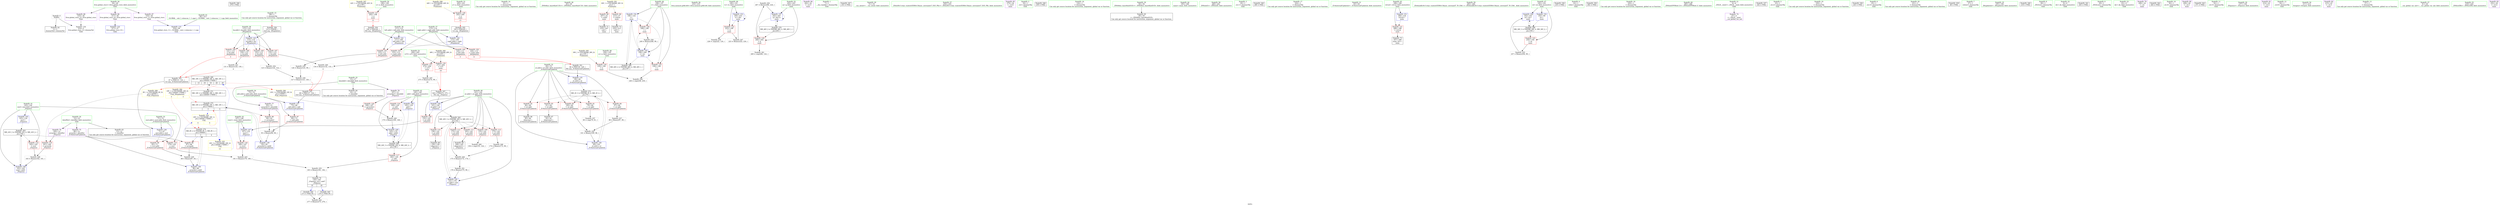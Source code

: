 digraph "SVFG" {
	label="SVFG";

	Node0x5588eebf5030 [shape=record,color=grey,label="{NodeID: 0\nNullPtr}"];
	Node0x5588eebf5030 -> Node0x5588eec10e60[style=solid];
	Node0x5588eebf5030 -> Node0x5588eec15ab0[style=solid];
	Node0x5588eec3cab0 [shape=record,color=black,label="{NodeID: 346\n278 = PHI()\n}"];
	Node0x5588eec262b0 [shape=record,color=black,label="{NodeID: 263\nMR_22V_3 = PHI(MR_22V_4, MR_22V_2, )\npts\{144 \}\n}"];
	Node0x5588eec262b0 -> Node0x5588eec10000[style=dashed];
	Node0x5588eec262b0 -> Node0x5588eec100d0[style=dashed];
	Node0x5588eec262b0 -> Node0x5588eec16640[style=dashed];
	Node0x5588eec0f230 [shape=record,color=red,label="{NodeID: 97\n90\<--73\n\<--add.addr\n_Z14internalUpdateiii\n}"];
	Node0x5588eec0f230 -> Node0x5588eec1c400[style=solid];
	Node0x5588eec0d470 [shape=record,color=green,label="{NodeID: 14\n81\<--1\n\<--dummyObj\nCan only get source location for instruction, argument, global var or function.}"];
	Node0x5588eec0fd90 [shape=record,color=red,label="{NodeID: 111\n165\<--141\n\<--at.addr\n_Z5queryi\n}"];
	Node0x5588eec0fd90 -> Node0x5588eec114d0[style=solid];
	Node0x5588eec0dfd0 [shape=record,color=green,label="{NodeID: 28\n45\<--46\n_ZNSt8ios_base4InitC1Ev\<--_ZNSt8ios_base4InitC1Ev_field_insensitive\n}"];
	Node0x5588eec2c410 [shape=record,color=yellow,style=double,label="{NodeID: 291\n30V_1 = ENCHI(MR_30V_0)\npts\{1 \}\nFun[main]}"];
	Node0x5588eec2c410 -> Node0x5588eec125a0[style=dashed];
	Node0x5588eec2c410 -> Node0x5588eec12670[style=dashed];
	Node0x5588eec15300 [shape=record,color=red,label="{NodeID: 125\n238\<--196\n\<--i\nmain\n}"];
	Node0x5588eec15300 -> Node0x5588eec1e200[style=solid];
	Node0x5588eec0ec50 [shape=record,color=green,label="{NodeID: 42\n145\<--146\nadd\<--add_field_insensitive\n_Z5queryi\n}"];
	Node0x5588eec0ec50 -> Node0x5588eec14bb0[style=solid];
	Node0x5588eec0ec50 -> Node0x5588eec14c80[style=solid];
	Node0x5588eec0ec50 -> Node0x5588eec164a0[style=solid];
	Node0x5588eec0ec50 -> Node0x5588eec16710[style=solid];
	Node0x5588eec15ef0 [shape=record,color=blue,label="{NodeID: 139\n93\<--95\narrayidx3\<--add4\n_Z14internalUpdateiii\n}"];
	Node0x5588eec15ef0 -> Node0x5588eec29f10[style=dashed];
	Node0x5588eec10860 [shape=record,color=green,label="{NodeID: 56\n232\<--233\nllvm.memset.p0i8.i64\<--llvm.memset.p0i8.i64_field_insensitive\n}"];
	Node0x5588eec1c100 [shape=record,color=grey,label="{NodeID: 236\n127 = Binary(123, 126, )\n|{<s0>3}}"];
	Node0x5588eec1c100:s0 -> Node0x5588eec3d340[style=solid,color=red];
	Node0x5588eec16a50 [shape=record,color=blue,label="{NodeID: 153\n190\<--223\ntc\<--dec\nmain\n}"];
	Node0x5588eec16a50 -> Node0x5588eec15090[style=dashed];
	Node0x5588eec16a50 -> Node0x5588eec16a50[style=dashed];
	Node0x5588eec115a0 [shape=record,color=black,label="{NodeID: 70\n139\<--183\n_Z5queryi_ret\<--add7\n_Z5queryi\n|{<s0>19|<s1>20}}"];
	Node0x5588eec115a0:s0 -> Node0x5588eec3c7c0[style=solid,color=blue];
	Node0x5588eec115a0:s1 -> Node0x5588eec3c9b0[style=solid,color=blue];
	Node0x5588eec1d600 [shape=record,color=grey,label="{NodeID: 250\n267 = Binary(266, 224, )\n}"];
	Node0x5588eec1d600 -> Node0x5588eec16d90[style=solid];
	Node0x5588eec12100 [shape=record,color=purple,label="{NodeID: 84\n262\<--32\n\<--.str.5\nmain\n}"];
	Node0x5588eec07fb0 [shape=record,color=green,label="{NodeID: 1\n7\<--1\n__dso_handle\<--dummyObj\nGlob }"];
	Node0x5588eec3cb80 [shape=record,color=black,label="{NodeID: 347\n253 = PHI()\n}"];
	Node0x5588eec267b0 [shape=record,color=black,label="{NodeID: 264\nMR_24V_3 = PHI(MR_24V_4, MR_24V_2, )\npts\{146 \}\n}"];
	Node0x5588eec267b0 -> Node0x5588eec14bb0[style=dashed];
	Node0x5588eec267b0 -> Node0x5588eec14c80[style=dashed];
	Node0x5588eec267b0 -> Node0x5588eec16710[style=dashed];
	Node0x5588eec0f300 [shape=record,color=red,label="{NodeID: 98\n87\<--86\n\<--arrayidx\n_Z14internalUpdateiii\n}"];
	Node0x5588eec0f300 -> Node0x5588eec1c580[style=solid];
	Node0x5588eec0d540 [shape=record,color=green,label="{NodeID: 15\n99\<--1\n\<--dummyObj\nCan only get source location for instruction, argument, global var or function.|{<s0>13}}"];
	Node0x5588eec0d540:s0 -> Node0x5588eec3d6e0[style=solid,color=red];
	Node0x5588eec0fe60 [shape=record,color=red,label="{NodeID: 112\n172\<--141\n\<--at.addr\n_Z5queryi\n}"];
	Node0x5588eec0fe60 -> Node0x5588eec1cd00[style=solid];
	Node0x5588eec0e0d0 [shape=record,color=green,label="{NodeID: 29\n51\<--52\n__cxa_atexit\<--__cxa_atexit_field_insensitive\n}"];
	Node0x5588eec153d0 [shape=record,color=red,label="{NodeID: 126\n248\<--196\n\<--i\nmain\n}"];
	Node0x5588eec153d0 -> Node0x5588eec1df00[style=solid];
	Node0x5588eec0ed20 [shape=record,color=green,label="{NodeID: 43\n147\<--148\nstart\<--start_field_insensitive\n_Z5queryi\n}"];
	Node0x5588eec0ed20 -> Node0x5588eec14d50[style=solid];
	Node0x5588eec0ed20 -> Node0x5588eec16570[style=solid];
	Node0x5588eec15fc0 [shape=record,color=blue,label="{NodeID: 140\n69\<--101\nat.addr\<--or\n_Z14internalUpdateiii\n}"];
	Node0x5588eec15fc0 -> Node0x5588eec29510[style=dashed];
	Node0x5588eec10960 [shape=record,color=green,label="{NodeID: 57\n254\<--255\n_ZStlsISt11char_traitsIcEERSt13basic_ostreamIcT_ES5_PKc\<--_ZStlsISt11char_traitsIcEERSt13basic_ostreamIcT_ES5_PKc_field_insensitive\n}"];
	Node0x5588eec1c280 [shape=record,color=grey,label="{NodeID: 237\n98 = Binary(97, 99, )\n}"];
	Node0x5588eec1c280 -> Node0x5588eec1d900[style=solid];
	Node0x5588eec16b20 [shape=record,color=blue,label="{NodeID: 154\n196\<--124\ni\<--\nmain\n}"];
	Node0x5588eec16b20 -> Node0x5588eec15300[style=dashed];
	Node0x5588eec16b20 -> Node0x5588eec153d0[style=dashed];
	Node0x5588eec16b20 -> Node0x5588eec16bf0[style=dashed];
	Node0x5588eec16b20 -> Node0x5588eec280e0[style=dashed];
	Node0x5588eec11670 [shape=record,color=black,label="{NodeID: 71\n210\<--207\ncall\<--\nmain\n}"];
	Node0x5588eec2f960 [shape=record,color=yellow,style=double,label="{NodeID: 334\n18V_2 = CSCHI(MR_18V_1)\npts\{140000 170000 \}\nCS[]|{<s0>4|<s1>4}}"];
	Node0x5588eec2f960:s0 -> Node0x5588eec29a10[style=dashed,color=red];
	Node0x5588eec2f960:s1 -> Node0x5588eec29f10[style=dashed,color=red];
	Node0x5588eec1d780 [shape=record,color=grey,label="{NodeID: 251\n176 = Binary(175, 99, )\n}"];
	Node0x5588eec1d780 -> Node0x5588eec167e0[style=solid];
	Node0x5588eec121d0 [shape=record,color=purple,label="{NodeID: 85\n279\<--34\n\<--.str.6\nmain\n}"];
	Node0x5588eec08e80 [shape=record,color=green,label="{NodeID: 2\n18\<--1\n.str\<--dummyObj\nGlob }"];
	Node0x5588eec3cc50 [shape=record,color=black,label="{NodeID: 348\n259 = PHI()\n}"];
	Node0x5588eec0f3d0 [shape=record,color=red,label="{NodeID: 99\n94\<--93\n\<--arrayidx3\n_Z14internalUpdateiii\n}"];
	Node0x5588eec0f3d0 -> Node0x5588eec1c400[style=solid];
	Node0x5588eec0d610 [shape=record,color=green,label="{NodeID: 16\n124\<--1\n\<--dummyObj\nCan only get source location for instruction, argument, global var or function.}"];
	Node0x5588eec0ff30 [shape=record,color=red,label="{NodeID: 113\n173\<--141\n\<--at.addr\n_Z5queryi\n}"];
	Node0x5588eec0ff30 -> Node0x5588eec1d000[style=solid];
	Node0x5588eec0e1d0 [shape=record,color=green,label="{NodeID: 30\n50\<--56\n_ZNSt8ios_base4InitD1Ev\<--_ZNSt8ios_base4InitD1Ev_field_insensitive\n}"];
	Node0x5588eec0e1d0 -> Node0x5588eec11160[style=solid];
	Node0x5588eec154a0 [shape=record,color=red,label="{NodeID: 127\n244\<--198\n\<--x\nmain\n|{<s0>13}}"];
	Node0x5588eec154a0:s0 -> Node0x5588eec3d4c0[style=solid,color=red];
	Node0x5588eec0edf0 [shape=record,color=green,label="{NodeID: 44\n185\<--186\nmain\<--main_field_insensitive\n}"];
	Node0x5588eec16090 [shape=record,color=blue,label="{NodeID: 141\n111\<--108\nleft.addr\<--left\n_Z6updateiii\n}"];
	Node0x5588eec16090 -> Node0x5588eec0f4a0[style=dashed];
	Node0x5588eec16090 -> Node0x5588eec0f570[style=dashed];
	Node0x5588eec10a60 [shape=record,color=green,label="{NodeID: 58\n260\<--261\n_ZNSolsEi\<--_ZNSolsEi_field_insensitive\n}"];
	Node0x5588eec1c400 [shape=record,color=grey,label="{NodeID: 238\n95 = Binary(94, 90, )\n}"];
	Node0x5588eec1c400 -> Node0x5588eec15ef0[style=solid];
	Node0x5588eec16bf0 [shape=record,color=blue,label="{NodeID: 155\n196\<--249\ni\<--inc\nmain\n}"];
	Node0x5588eec16bf0 -> Node0x5588eec15300[style=dashed];
	Node0x5588eec16bf0 -> Node0x5588eec153d0[style=dashed];
	Node0x5588eec16bf0 -> Node0x5588eec16bf0[style=dashed];
	Node0x5588eec16bf0 -> Node0x5588eec280e0[style=dashed];
	Node0x5588eec11740 [shape=record,color=black,label="{NodeID: 72\n216\<--213\ncall1\<--\nmain\n}"];
	Node0x5588eec2faf0 [shape=record,color=yellow,style=double,label="{NodeID: 335\n18V_3 = CSCHI(MR_18V_2)\npts\{140000 170000 \}\nCS[]|{<s0>13}}"];
	Node0x5588eec2faf0:s0 -> Node0x5588eec271b0[style=dashed,color=blue];
	Node0x5588eec1d900 [shape=record,color=grey,label="{NodeID: 252\n101 = Binary(100, 98, )\n}"];
	Node0x5588eec1d900 -> Node0x5588eec15fc0[style=solid];
	Node0x5588eec122a0 [shape=record,color=purple,label="{NodeID: 86\n317\<--36\nllvm.global_ctors_0\<--llvm.global_ctors\nGlob }"];
	Node0x5588eec122a0 -> Node0x5588eec158b0[style=solid];
	Node0x5588eec09020 [shape=record,color=green,label="{NodeID: 3\n20\<--1\n.str.1\<--dummyObj\nGlob }"];
	Node0x5588eec3cd20 [shape=record,color=black,label="{NodeID: 349\n280 = PHI()\n}"];
	Node0x5588eec271b0 [shape=record,color=black,label="{NodeID: 266\nMR_18V_3 = PHI(MR_18V_4, MR_18V_2, )\npts\{140000 170000 \}\n|{|<s1>13|<s2>19|<s3>19|<s4>20|<s5>20}}"];
	Node0x5588eec271b0 -> Node0x5588eec28ae0[style=dashed];
	Node0x5588eec271b0:s1 -> Node0x5588eec2b580[style=dashed,color=red];
	Node0x5588eec271b0:s2 -> Node0x5588eec2c250[style=dashed,color=red];
	Node0x5588eec271b0:s3 -> Node0x5588eec2c330[style=dashed,color=red];
	Node0x5588eec271b0:s4 -> Node0x5588eec2c250[style=dashed,color=red];
	Node0x5588eec271b0:s5 -> Node0x5588eec2c330[style=dashed,color=red];
	Node0x5588eec0f4a0 [shape=record,color=red,label="{NodeID: 100\n120\<--111\n\<--left.addr\n_Z6updateiii\n|{<s0>3}}"];
	Node0x5588eec0f4a0:s0 -> Node0x5588eec3cec0[style=solid,color=red];
	Node0x5588eec0d6e0 [shape=record,color=green,label="{NodeID: 17\n224\<--1\n\<--dummyObj\nCan only get source location for instruction, argument, global var or function.}"];
	Node0x5588eec10000 [shape=record,color=red,label="{NodeID: 114\n162\<--143\n\<--mul\n_Z5queryi\n}"];
	Node0x5588eec10000 -> Node0x5588eec1d300[style=solid];
	Node0x5588eec0e2d0 [shape=record,color=green,label="{NodeID: 31\n63\<--64\n_Z14internalUpdateiii\<--_Z14internalUpdateiii_field_insensitive\n}"];
	Node0x5588eec15570 [shape=record,color=red,label="{NodeID: 128\n245\<--200\n\<--y\nmain\n|{<s0>13}}"];
	Node0x5588eec15570:s0 -> Node0x5588eec3d5d0[style=solid,color=red];
	Node0x5588eec0eef0 [shape=record,color=green,label="{NodeID: 45\n188\<--189\nretval\<--retval_field_insensitive\nmain\n}"];
	Node0x5588eec0eef0 -> Node0x5588eec14fc0[style=solid];
	Node0x5588eec0eef0 -> Node0x5588eec168b0[style=solid];
	Node0x5588eec16160 [shape=record,color=blue,label="{NodeID: 142\n113\<--109\nright.addr\<--right\n_Z6updateiii\n}"];
	Node0x5588eec16160 -> Node0x5588eec0f640[style=dashed];
	Node0x5588eec16160 -> Node0x5588eec0f710[style=dashed];
	Node0x5588eec10b60 [shape=record,color=green,label="{NodeID: 59\n283\<--284\n_ZSt4endlIcSt11char_traitsIcEERSt13basic_ostreamIT_T0_ES6_\<--_ZSt4endlIcSt11char_traitsIcEERSt13basic_ostreamIT_T0_ES6__field_insensitive\n}"];
	Node0x5588eec1c580 [shape=record,color=grey,label="{NodeID: 239\n88 = Binary(87, 83, )\n}"];
	Node0x5588eec1c580 -> Node0x5588eec15e20[style=solid];
	Node0x5588eec16cc0 [shape=record,color=blue,label="{NodeID: 156\n192\<--257\nnt\<--inc7\nmain\n}"];
	Node0x5588eec16cc0 -> Node0x5588eec27be0[style=dashed];
	Node0x5588eec11810 [shape=record,color=black,label="{NodeID: 73\n187\<--288\nmain_ret\<--\nmain\n}"];
	Node0x5588eec3bf10 [shape=record,color=black,label="{NodeID: 336\n235 = PHI()\n}"];
	Node0x5588eec1da80 [shape=record,color=grey,label="{NodeID: 253\n257 = Binary(256, 99, )\n}"];
	Node0x5588eec1da80 -> Node0x5588eec16cc0[style=solid];
	Node0x5588eec123a0 [shape=record,color=purple,label="{NodeID: 87\n318\<--36\nllvm.global_ctors_1\<--llvm.global_ctors\nGlob }"];
	Node0x5588eec123a0 -> Node0x5588eec159b0[style=solid];
	Node0x5588eec058d0 [shape=record,color=green,label="{NodeID: 4\n22\<--1\nstdin\<--dummyObj\nGlob }"];
	Node0x5588eec3cdf0 [shape=record,color=black,label="{NodeID: 350\n282 = PHI()\n}"];
	Node0x5588eec0f570 [shape=record,color=red,label="{NodeID: 101\n125\<--111\n\<--left.addr\n_Z6updateiii\n}"];
	Node0x5588eec0f570 -> Node0x5588eec1bf80[style=solid];
	Node0x5588eec0d7b0 [shape=record,color=green,label="{NodeID: 18\n229\<--1\n\<--dummyObj\nCan only get source location for instruction, argument, global var or function.}"];
	Node0x5588eec100d0 [shape=record,color=red,label="{NodeID: 115\n179\<--143\n\<--mul\n_Z5queryi\n}"];
	Node0x5588eec100d0 -> Node0x5588eec1cb80[style=solid];
	Node0x5588eec0e3d0 [shape=record,color=green,label="{NodeID: 32\n69\<--70\nat.addr\<--at.addr_field_insensitive\n_Z14internalUpdateiii\n}"];
	Node0x5588eec0e3d0 -> Node0x5588eec12740[style=solid];
	Node0x5588eec0e3d0 -> Node0x5588eec12810[style=solid];
	Node0x5588eec0e3d0 -> Node0x5588eec128e0[style=solid];
	Node0x5588eec0e3d0 -> Node0x5588eec129b0[style=solid];
	Node0x5588eec0e3d0 -> Node0x5588eec12a80[style=solid];
	Node0x5588eec0e3d0 -> Node0x5588eec15bb0[style=solid];
	Node0x5588eec0e3d0 -> Node0x5588eec15fc0[style=solid];
	Node0x5588eec2c7c0 [shape=record,color=yellow,style=double,label="{NodeID: 295\n38V_1 = ENCHI(MR_38V_0)\npts\{195 \}\nFun[main]}"];
	Node0x5588eec2c7c0 -> Node0x5588eec15230[style=dashed];
	Node0x5588eec15640 [shape=record,color=red,label="{NodeID: 129\n266\<--202\n\<--q\nmain\n}"];
	Node0x5588eec15640 -> Node0x5588eec1d600[style=solid];
	Node0x5588eec15640 -> Node0x5588eec1e680[style=solid];
	Node0x5588eec0efc0 [shape=record,color=green,label="{NodeID: 46\n190\<--191\ntc\<--tc_field_insensitive\nmain\n}"];
	Node0x5588eec0efc0 -> Node0x5588eec15090[style=solid];
	Node0x5588eec0efc0 -> Node0x5588eec16a50[style=solid];
	Node0x5588eec16230 [shape=record,color=blue,label="{NodeID: 143\n115\<--110\nby.addr\<--by\n_Z6updateiii\n}"];
	Node0x5588eec16230 -> Node0x5588eec0f7e0[style=dashed];
	Node0x5588eec16230 -> Node0x5588eec0f8b0[style=dashed];
	Node0x5588eec16230 -> Node0x5588eec0f980[style=dashed];
	Node0x5588eec16230 -> Node0x5588eec0fa50[style=dashed];
	Node0x5588eec10c60 [shape=record,color=green,label="{NodeID: 60\n285\<--286\n_ZNSolsEPFRSoS_E\<--_ZNSolsEPFRSoS_E_field_insensitive\n}"];
	Node0x5588eec1c700 [shape=record,color=grey,label="{NodeID: 240\n134 = Binary(132, 133, )\n|{<s0>4}}"];
	Node0x5588eec1c700:s0 -> Node0x5588eec3d340[style=solid,color=red];
	Node0x5588eec16d90 [shape=record,color=blue,label="{NodeID: 157\n202\<--267\nq\<--dec12\nmain\n}"];
	Node0x5588eec16d90 -> Node0x5588eec15640[style=dashed];
	Node0x5588eec16d90 -> Node0x5588eec16d90[style=dashed];
	Node0x5588eec16d90 -> Node0x5588eec285e0[style=dashed];
	Node0x5588eec118e0 [shape=record,color=purple,label="{NodeID: 74\n47\<--4\n\<--_ZStL8__ioinit\n__cxx_global_var_init\n}"];
	Node0x5588eec3c010 [shape=record,color=black,label="{NodeID: 337\n242 = PHI()\n}"];
	Node0x5588eec1dc00 [shape=record,color=grey,label="{NodeID: 254\n123 = Binary(124, 122, )\n}"];
	Node0x5588eec1dc00 -> Node0x5588eec1c100[style=solid];
	Node0x5588eec124a0 [shape=record,color=purple,label="{NodeID: 88\n319\<--36\nllvm.global_ctors_2\<--llvm.global_ctors\nGlob }"];
	Node0x5588eec124a0 -> Node0x5588eec15ab0[style=solid];
	Node0x5588eec0c7b0 [shape=record,color=green,label="{NodeID: 5\n23\<--1\n.str.2\<--dummyObj\nGlob }"];
	Node0x5588eec3cec0 [shape=record,color=black,label="{NodeID: 351\n66 = PHI(120, 129, )\n0th arg _Z14internalUpdateiii }"];
	Node0x5588eec3cec0 -> Node0x5588eec15bb0[style=solid];
	Node0x5588eec27be0 [shape=record,color=black,label="{NodeID: 268\nMR_36V_3 = PHI(MR_36V_4, MR_36V_2, )\npts\{193 \}\n}"];
	Node0x5588eec27be0 -> Node0x5588eec15160[style=dashed];
	Node0x5588eec27be0 -> Node0x5588eec16cc0[style=dashed];
	Node0x5588eec0f640 [shape=record,color=red,label="{NodeID: 102\n129\<--113\n\<--right.addr\n_Z6updateiii\n|{<s0>4}}"];
	Node0x5588eec0f640:s0 -> Node0x5588eec3cec0[style=solid,color=red];
	Node0x5588eec0d880 [shape=record,color=green,label="{NodeID: 19\n230\<--1\n\<--dummyObj\nCan only get source location for instruction, argument, global var or function.}"];
	Node0x5588eec14bb0 [shape=record,color=red,label="{NodeID: 116\n169\<--145\n\<--add\n_Z5queryi\n}"];
	Node0x5588eec14bb0 -> Node0x5588eec1d480[style=solid];
	Node0x5588eec0e4a0 [shape=record,color=green,label="{NodeID: 33\n71\<--72\nmul.addr\<--mul.addr_field_insensitive\n_Z14internalUpdateiii\n}"];
	Node0x5588eec0e4a0 -> Node0x5588eec0f160[style=solid];
	Node0x5588eec0e4a0 -> Node0x5588eec15c80[style=solid];
	Node0x5588eec15710 [shape=record,color=red,label="{NodeID: 130\n272\<--204\n\<--x15\nmain\n|{<s0>19}}"];
	Node0x5588eec15710:s0 -> Node0x5588eec3d7f0[style=solid,color=red];
	Node0x5588eec0f090 [shape=record,color=green,label="{NodeID: 47\n192\<--193\nnt\<--nt_field_insensitive\nmain\n}"];
	Node0x5588eec0f090 -> Node0x5588eec15160[style=solid];
	Node0x5588eec0f090 -> Node0x5588eec16980[style=solid];
	Node0x5588eec0f090 -> Node0x5588eec16cc0[style=solid];
	Node0x5588eec16300 [shape=record,color=blue,label="{NodeID: 144\n141\<--140\nat.addr\<--at\n_Z5queryi\n}"];
	Node0x5588eec16300 -> Node0x5588eec0fb20[style=dashed];
	Node0x5588eec16300 -> Node0x5588eec25db0[style=dashed];
	Node0x5588eec10d60 [shape=record,color=green,label="{NodeID: 61\n38\<--313\n_GLOBAL__sub_I_culaucon_1_1.cpp\<--_GLOBAL__sub_I_culaucon_1_1.cpp_field_insensitive\n}"];
	Node0x5588eec10d60 -> Node0x5588eec159b0[style=solid];
	Node0x5588eec1c880 [shape=record,color=grey,label="{NodeID: 241\n131 = Binary(124, 130, )\n|{<s0>4}}"];
	Node0x5588eec1c880:s0 -> Node0x5588eec3d1c0[style=solid,color=red];
	Node0x5588eec119b0 [shape=record,color=purple,label="{NodeID: 75\n86\<--12\narrayidx\<--dataMul\n_Z14internalUpdateiii\n}"];
	Node0x5588eec119b0 -> Node0x5588eec0f300[style=solid];
	Node0x5588eec119b0 -> Node0x5588eec15e20[style=solid];
	Node0x5588eec3c170 [shape=record,color=black,label="{NodeID: 338\n243 = PHI()\n}"];
	Node0x5588eec1dd80 [shape=record,color=grey,label="{NodeID: 255\n183 = Binary(181, 182, )\n}"];
	Node0x5588eec1dd80 -> Node0x5588eec115a0[style=solid];
	Node0x5588eec125a0 [shape=record,color=red,label="{NodeID: 89\n207\<--22\n\<--stdin\nmain\n}"];
	Node0x5588eec125a0 -> Node0x5588eec11670[style=solid];
	Node0x5588eec0c840 [shape=record,color=green,label="{NodeID: 6\n25\<--1\n.str.3\<--dummyObj\nGlob }"];
	Node0x5588eec3d1c0 [shape=record,color=black,label="{NodeID: 352\n67 = PHI(121, 131, )\n1st arg _Z14internalUpdateiii }"];
	Node0x5588eec3d1c0 -> Node0x5588eec15c80[style=solid];
	Node0x5588eec280e0 [shape=record,color=black,label="{NodeID: 269\nMR_40V_2 = PHI(MR_40V_4, MR_40V_1, )\npts\{197 \}\n}"];
	Node0x5588eec280e0 -> Node0x5588eec16b20[style=dashed];
	Node0x5588eec0f710 [shape=record,color=red,label="{NodeID: 103\n133\<--113\n\<--right.addr\n_Z6updateiii\n}"];
	Node0x5588eec0f710 -> Node0x5588eec1c700[style=solid];
	Node0x5588eec0d950 [shape=record,color=green,label="{NodeID: 20\n231\<--1\n\<--dummyObj\nCan only get source location for instruction, argument, global var or function.}"];
	Node0x5588eec14c80 [shape=record,color=red,label="{NodeID: 117\n182\<--145\n\<--add\n_Z5queryi\n}"];
	Node0x5588eec14c80 -> Node0x5588eec1dd80[style=solid];
	Node0x5588eec0e570 [shape=record,color=green,label="{NodeID: 34\n73\<--74\nadd.addr\<--add.addr_field_insensitive\n_Z14internalUpdateiii\n}"];
	Node0x5588eec0e570 -> Node0x5588eec0f230[style=solid];
	Node0x5588eec0e570 -> Node0x5588eec15d50[style=solid];
	Node0x5588eec2c980 [shape=record,color=yellow,style=double,label="{NodeID: 297\n42V_1 = ENCHI(MR_42V_0)\npts\{199 \}\nFun[main]}"];
	Node0x5588eec2c980 -> Node0x5588eec154a0[style=dashed];
	Node0x5588eec157e0 [shape=record,color=red,label="{NodeID: 131\n274\<--204\n\<--x15\nmain\n}"];
	Node0x5588eec157e0 -> Node0x5588eec1ce80[style=solid];
	Node0x5588eec10180 [shape=record,color=green,label="{NodeID: 48\n194\<--195\nn\<--n_field_insensitive\nmain\n}"];
	Node0x5588eec10180 -> Node0x5588eec15230[style=solid];
	Node0x5588eec163d0 [shape=record,color=blue,label="{NodeID: 145\n143\<--124\nmul\<--\n_Z5queryi\n}"];
	Node0x5588eec163d0 -> Node0x5588eec262b0[style=dashed];
	Node0x5588eec10e60 [shape=record,color=black,label="{NodeID: 62\n2\<--3\ndummyVal\<--dummyVal\n}"];
	Node0x5588eec1ca00 [shape=record,color=grey,label="{NodeID: 242\n277 = Binary(273, 276, )\n}"];
	Node0x5588eec11a80 [shape=record,color=purple,label="{NodeID: 76\n160\<--12\narrayidx\<--dataMul\n_Z5queryi\n}"];
	Node0x5588eec11a80 -> Node0x5588eec14e20[style=solid];
	Node0x5588eec3c240 [shape=record,color=black,label="{NodeID: 339\n48 = PHI()\n}"];
	Node0x5588eec1df00 [shape=record,color=grey,label="{NodeID: 256\n249 = Binary(248, 99, )\n}"];
	Node0x5588eec1df00 -> Node0x5588eec16bf0[style=solid];
	Node0x5588eec12670 [shape=record,color=red,label="{NodeID: 90\n213\<--27\n\<--stdout\nmain\n}"];
	Node0x5588eec12670 -> Node0x5588eec11740[style=solid];
	Node0x5588eec0c8d0 [shape=record,color=green,label="{NodeID: 7\n27\<--1\nstdout\<--dummyObj\nGlob }"];
	Node0x5588eec3d340 [shape=record,color=black,label="{NodeID: 353\n68 = PHI(127, 134, )\n2nd arg _Z14internalUpdateiii }"];
	Node0x5588eec3d340 -> Node0x5588eec15d50[style=solid];
	Node0x5588eec285e0 [shape=record,color=black,label="{NodeID: 270\nMR_46V_2 = PHI(MR_46V_4, MR_46V_1, )\npts\{203 \}\n}"];
	Node0x5588eec285e0 -> Node0x5588eec15640[style=dashed];
	Node0x5588eec285e0 -> Node0x5588eec16d90[style=dashed];
	Node0x5588eec0f7e0 [shape=record,color=red,label="{NodeID: 104\n121\<--115\n\<--by.addr\n_Z6updateiii\n|{<s0>3}}"];
	Node0x5588eec0f7e0:s0 -> Node0x5588eec3d1c0[style=solid,color=red];
	Node0x5588eec0da20 [shape=record,color=green,label="{NodeID: 21\n4\<--6\n_ZStL8__ioinit\<--_ZStL8__ioinit_field_insensitive\nGlob }"];
	Node0x5588eec0da20 -> Node0x5588eec118e0[style=solid];
	Node0x5588eec2b580 [shape=record,color=yellow,style=double,label="{NodeID: 284\n18V_1 = ENCHI(MR_18V_0)\npts\{140000 170000 \}\nFun[_Z6updateiii]|{<s0>3|<s1>3}}"];
	Node0x5588eec2b580:s0 -> Node0x5588eec29a10[style=dashed,color=red];
	Node0x5588eec2b580:s1 -> Node0x5588eec29f10[style=dashed,color=red];
	Node0x5588eec14d50 [shape=record,color=red,label="{NodeID: 118\n180\<--147\n\<--start\n_Z5queryi\n}"];
	Node0x5588eec14d50 -> Node0x5588eec1cb80[style=solid];
	Node0x5588eec0e640 [shape=record,color=green,label="{NodeID: 35\n105\<--106\n_Z6updateiii\<--_Z6updateiii_field_insensitive\n}"];
	Node0x5588eec2ca60 [shape=record,color=yellow,style=double,label="{NodeID: 298\n44V_1 = ENCHI(MR_44V_0)\npts\{201 \}\nFun[main]}"];
	Node0x5588eec2ca60 -> Node0x5588eec15570[style=dashed];
	Node0x5588eec158b0 [shape=record,color=blue,label="{NodeID: 132\n317\<--37\nllvm.global_ctors_0\<--\nGlob }"];
	Node0x5588eec10250 [shape=record,color=green,label="{NodeID: 49\n196\<--197\ni\<--i_field_insensitive\nmain\n}"];
	Node0x5588eec10250 -> Node0x5588eec15300[style=solid];
	Node0x5588eec10250 -> Node0x5588eec153d0[style=solid];
	Node0x5588eec10250 -> Node0x5588eec16b20[style=solid];
	Node0x5588eec10250 -> Node0x5588eec16bf0[style=solid];
	Node0x5588eec164a0 [shape=record,color=blue,label="{NodeID: 146\n145\<--124\nadd\<--\n_Z5queryi\n}"];
	Node0x5588eec164a0 -> Node0x5588eec267b0[style=dashed];
	Node0x5588eec10f60 [shape=record,color=black,label="{NodeID: 63\n13\<--12\n\<--dataMul\nCan only get source location for instruction, argument, global var or function.}"];
	Node0x5588eec1cb80 [shape=record,color=grey,label="{NodeID: 243\n181 = Binary(179, 180, )\n}"];
	Node0x5588eec1cb80 -> Node0x5588eec1dd80[style=solid];
	Node0x5588eec11b50 [shape=record,color=purple,label="{NodeID: 77\n93\<--15\narrayidx3\<--dataAdd\n_Z14internalUpdateiii\n}"];
	Node0x5588eec11b50 -> Node0x5588eec0f3d0[style=solid];
	Node0x5588eec11b50 -> Node0x5588eec15ef0[style=solid];
	Node0x5588eec3c3c0 [shape=record,color=black,label="{NodeID: 340\n218 = PHI()\n}"];
	Node0x5588eec1e080 [shape=record,color=grey,label="{NodeID: 257\n80 = cmp(79, 81, )\n}"];
	Node0x5588eec12740 [shape=record,color=red,label="{NodeID: 91\n79\<--69\n\<--at.addr\n_Z14internalUpdateiii\n}"];
	Node0x5588eec12740 -> Node0x5588eec1e080[style=solid];
	Node0x5588eec0c960 [shape=record,color=green,label="{NodeID: 8\n28\<--1\n_ZSt3cin\<--dummyObj\nGlob }"];
	Node0x5588eec3d4c0 [shape=record,color=black,label="{NodeID: 354\n108 = PHI(244, )\n0th arg _Z6updateiii }"];
	Node0x5588eec3d4c0 -> Node0x5588eec16090[style=solid];
	Node0x5588eec28ae0 [shape=record,color=black,label="{NodeID: 271\nMR_18V_2 = PHI(MR_18V_3, MR_18V_1, )\npts\{140000 170000 \}\n}"];
	Node0x5588eec28ae0 -> Node0x5588eec271b0[style=dashed];
	Node0x5588eec0f8b0 [shape=record,color=red,label="{NodeID: 105\n122\<--115\n\<--by.addr\n_Z6updateiii\n}"];
	Node0x5588eec0f8b0 -> Node0x5588eec1dc00[style=solid];
	Node0x5588eec0daf0 [shape=record,color=green,label="{NodeID: 22\n8\<--9\ndx\<--dx_field_insensitive\nGlob }"];
	Node0x5588eec14e20 [shape=record,color=red,label="{NodeID: 119\n161\<--160\n\<--arrayidx\n_Z5queryi\n}"];
	Node0x5588eec14e20 -> Node0x5588eec1d300[style=solid];
	Node0x5588eec0e740 [shape=record,color=green,label="{NodeID: 36\n111\<--112\nleft.addr\<--left.addr_field_insensitive\n_Z6updateiii\n}"];
	Node0x5588eec0e740 -> Node0x5588eec0f4a0[style=solid];
	Node0x5588eec0e740 -> Node0x5588eec0f570[style=solid];
	Node0x5588eec0e740 -> Node0x5588eec16090[style=solid];
	Node0x5588eec159b0 [shape=record,color=blue,label="{NodeID: 133\n318\<--38\nllvm.global_ctors_1\<--_GLOBAL__sub_I_culaucon_1_1.cpp\nGlob }"];
	Node0x5588eec10320 [shape=record,color=green,label="{NodeID: 50\n198\<--199\nx\<--x_field_insensitive\nmain\n}"];
	Node0x5588eec10320 -> Node0x5588eec154a0[style=solid];
	Node0x5588eec16570 [shape=record,color=blue,label="{NodeID: 147\n147\<--152\nstart\<--\n_Z5queryi\n}"];
	Node0x5588eec16570 -> Node0x5588eec14d50[style=dashed];
	Node0x5588eec11060 [shape=record,color=black,label="{NodeID: 64\n16\<--15\n\<--dataAdd\nCan only get source location for instruction, argument, global var or function.}"];
	Node0x5588eec1cd00 [shape=record,color=grey,label="{NodeID: 244\n175 = Binary(172, 174, )\n}"];
	Node0x5588eec1cd00 -> Node0x5588eec1d780[style=solid];
	Node0x5588eec11c20 [shape=record,color=purple,label="{NodeID: 78\n167\<--15\narrayidx3\<--dataAdd\n_Z5queryi\n}"];
	Node0x5588eec11c20 -> Node0x5588eec14ef0[style=solid];
	Node0x5588eec3c4c0 [shape=record,color=black,label="{NodeID: 341\n263 = PHI()\n}"];
	Node0x5588eec1e200 [shape=record,color=grey,label="{NodeID: 258\n240 = cmp(238, 239, )\n}"];
	Node0x5588eec12810 [shape=record,color=red,label="{NodeID: 92\n84\<--69\n\<--at.addr\n_Z14internalUpdateiii\n}"];
	Node0x5588eec12810 -> Node0x5588eec11260[style=solid];
	Node0x5588eec0d1a0 [shape=record,color=green,label="{NodeID: 9\n29\<--1\n_ZSt4cout\<--dummyObj\nGlob }"];
	Node0x5588eec3d5d0 [shape=record,color=black,label="{NodeID: 355\n109 = PHI(245, )\n1st arg _Z6updateiii }"];
	Node0x5588eec3d5d0 -> Node0x5588eec16160[style=solid];
	Node0x5588eec0f980 [shape=record,color=red,label="{NodeID: 106\n130\<--115\n\<--by.addr\n_Z6updateiii\n}"];
	Node0x5588eec0f980 -> Node0x5588eec1c880[style=solid];
	Node0x5588eec0dbc0 [shape=record,color=green,label="{NodeID: 23\n10\<--11\ndy\<--dy_field_insensitive\nGlob }"];
	Node0x5588eec14ef0 [shape=record,color=red,label="{NodeID: 120\n168\<--167\n\<--arrayidx3\n_Z5queryi\n}"];
	Node0x5588eec14ef0 -> Node0x5588eec1d480[style=solid];
	Node0x5588eec0e810 [shape=record,color=green,label="{NodeID: 37\n113\<--114\nright.addr\<--right.addr_field_insensitive\n_Z6updateiii\n}"];
	Node0x5588eec0e810 -> Node0x5588eec0f640[style=solid];
	Node0x5588eec0e810 -> Node0x5588eec0f710[style=solid];
	Node0x5588eec0e810 -> Node0x5588eec16160[style=solid];
	Node0x5588eec2cc20 [shape=record,color=yellow,style=double,label="{NodeID: 300\n48V_1 = ENCHI(MR_48V_0)\npts\{205 \}\nFun[main]}"];
	Node0x5588eec2cc20 -> Node0x5588eec15710[style=dashed];
	Node0x5588eec2cc20 -> Node0x5588eec157e0[style=dashed];
	Node0x5588eec15ab0 [shape=record,color=blue, style = dotted,label="{NodeID: 134\n319\<--3\nllvm.global_ctors_2\<--dummyVal\nGlob }"];
	Node0x5588eec103f0 [shape=record,color=green,label="{NodeID: 51\n200\<--201\ny\<--y_field_insensitive\nmain\n}"];
	Node0x5588eec103f0 -> Node0x5588eec15570[style=solid];
	Node0x5588eec16640 [shape=record,color=blue,label="{NodeID: 148\n143\<--163\nmul\<--add1\n_Z5queryi\n}"];
	Node0x5588eec16640 -> Node0x5588eec262b0[style=dashed];
	Node0x5588eec11160 [shape=record,color=black,label="{NodeID: 65\n49\<--50\n\<--_ZNSt8ios_base4InitD1Ev\nCan only get source location for instruction, argument, global var or function.}"];
	Node0x5588eec1ce80 [shape=record,color=grey,label="{NodeID: 245\n275 = Binary(274, 99, )\n|{<s0>20}}"];
	Node0x5588eec1ce80:s0 -> Node0x5588eec3d7f0[style=solid,color=red];
	Node0x5588eec11cf0 [shape=record,color=purple,label="{NodeID: 79\n208\<--18\n\<--.str\nmain\n}"];
	Node0x5588eec3c5c0 [shape=record,color=black,label="{NodeID: 342\n264 = PHI()\n}"];
	Node0x5588eec1e380 [shape=record,color=grey,label="{NodeID: 259\n226 = cmp(222, 124, )\n}"];
	Node0x5588eec128e0 [shape=record,color=red,label="{NodeID: 93\n91\<--69\n\<--at.addr\n_Z14internalUpdateiii\n}"];
	Node0x5588eec128e0 -> Node0x5588eec11330[style=solid];
	Node0x5588eec0d230 [shape=record,color=green,label="{NodeID: 10\n30\<--1\n.str.4\<--dummyObj\nGlob }"];
	Node0x5588eec3d6e0 [shape=record,color=black,label="{NodeID: 356\n110 = PHI(99, )\n2nd arg _Z6updateiii }"];
	Node0x5588eec3d6e0 -> Node0x5588eec16230[style=solid];
	Node0x5588eec29510 [shape=record,color=black,label="{NodeID: 273\nMR_2V_3 = PHI(MR_2V_4, MR_2V_2, )\npts\{70 \}\n}"];
	Node0x5588eec29510 -> Node0x5588eec12740[style=dashed];
	Node0x5588eec29510 -> Node0x5588eec12810[style=dashed];
	Node0x5588eec29510 -> Node0x5588eec128e0[style=dashed];
	Node0x5588eec29510 -> Node0x5588eec129b0[style=dashed];
	Node0x5588eec29510 -> Node0x5588eec12a80[style=dashed];
	Node0x5588eec29510 -> Node0x5588eec15fc0[style=dashed];
	Node0x5588eec0fa50 [shape=record,color=red,label="{NodeID: 107\n132\<--115\n\<--by.addr\n_Z6updateiii\n}"];
	Node0x5588eec0fa50 -> Node0x5588eec1c700[style=solid];
	Node0x5588eec0dc90 [shape=record,color=green,label="{NodeID: 24\n12\<--14\ndataMul\<--dataMul_field_insensitive\nGlob }"];
	Node0x5588eec0dc90 -> Node0x5588eec10f60[style=solid];
	Node0x5588eec0dc90 -> Node0x5588eec119b0[style=solid];
	Node0x5588eec0dc90 -> Node0x5588eec11a80[style=solid];
	Node0x5588eec14fc0 [shape=record,color=red,label="{NodeID: 121\n288\<--188\n\<--retval\nmain\n}"];
	Node0x5588eec14fc0 -> Node0x5588eec11810[style=solid];
	Node0x5588eec0e8e0 [shape=record,color=green,label="{NodeID: 38\n115\<--116\nby.addr\<--by.addr_field_insensitive\n_Z6updateiii\n}"];
	Node0x5588eec0e8e0 -> Node0x5588eec0f7e0[style=solid];
	Node0x5588eec0e8e0 -> Node0x5588eec0f8b0[style=solid];
	Node0x5588eec0e8e0 -> Node0x5588eec0f980[style=solid];
	Node0x5588eec0e8e0 -> Node0x5588eec0fa50[style=solid];
	Node0x5588eec0e8e0 -> Node0x5588eec16230[style=solid];
	Node0x5588eec15bb0 [shape=record,color=blue,label="{NodeID: 135\n69\<--66\nat.addr\<--at\n_Z14internalUpdateiii\n}"];
	Node0x5588eec15bb0 -> Node0x5588eec29510[style=dashed];
	Node0x5588eec104c0 [shape=record,color=green,label="{NodeID: 52\n202\<--203\nq\<--q_field_insensitive\nmain\n}"];
	Node0x5588eec104c0 -> Node0x5588eec15640[style=solid];
	Node0x5588eec104c0 -> Node0x5588eec16d90[style=solid];
	Node0x5588eec16710 [shape=record,color=blue,label="{NodeID: 149\n145\<--170\nadd\<--add4\n_Z5queryi\n}"];
	Node0x5588eec16710 -> Node0x5588eec267b0[style=dashed];
	Node0x5588eec11260 [shape=record,color=black,label="{NodeID: 66\n85\<--84\nidxprom\<--\n_Z14internalUpdateiii\n}"];
	Node0x5588eec1d000 [shape=record,color=grey,label="{NodeID: 246\n174 = Binary(173, 99, )\n}"];
	Node0x5588eec1d000 -> Node0x5588eec1cd00[style=solid];
	Node0x5588eec11dc0 [shape=record,color=purple,label="{NodeID: 80\n209\<--20\n\<--.str.1\nmain\n}"];
	Node0x5588eec3c6c0 [shape=record,color=black,label="{NodeID: 343\n271 = PHI()\n}"];
	Node0x5588eec1e500 [shape=record,color=grey,label="{NodeID: 260\n156 = cmp(155, 124, )\n}"];
	Node0x5588eec129b0 [shape=record,color=red,label="{NodeID: 94\n97\<--69\n\<--at.addr\n_Z14internalUpdateiii\n}"];
	Node0x5588eec129b0 -> Node0x5588eec1c280[style=solid];
	Node0x5588eec0d2c0 [shape=record,color=green,label="{NodeID: 11\n32\<--1\n.str.5\<--dummyObj\nGlob }"];
	Node0x5588eec3d7f0 [shape=record,color=black,label="{NodeID: 357\n140 = PHI(272, 275, )\n0th arg _Z5queryi }"];
	Node0x5588eec3d7f0 -> Node0x5588eec16300[style=solid];
	Node0x5588eec29a10 [shape=record,color=black,label="{NodeID: 274\nMR_8V_2 = PHI(MR_8V_3, MR_8V_1, )\npts\{140000 \}\n|{|<s2>3|<s3>4}}"];
	Node0x5588eec29a10 -> Node0x5588eec0f300[style=dashed];
	Node0x5588eec29a10 -> Node0x5588eec15e20[style=dashed];
	Node0x5588eec29a10:s2 -> Node0x5588eec2f960[style=dashed,color=blue];
	Node0x5588eec29a10:s3 -> Node0x5588eec2faf0[style=dashed,color=blue];
	Node0x5588eec0fb20 [shape=record,color=red,label="{NodeID: 108\n152\<--141\n\<--at.addr\n_Z5queryi\n}"];
	Node0x5588eec0fb20 -> Node0x5588eec16570[style=solid];
	Node0x5588eec0dd60 [shape=record,color=green,label="{NodeID: 25\n15\<--17\ndataAdd\<--dataAdd_field_insensitive\nGlob }"];
	Node0x5588eec0dd60 -> Node0x5588eec11060[style=solid];
	Node0x5588eec0dd60 -> Node0x5588eec11b50[style=solid];
	Node0x5588eec0dd60 -> Node0x5588eec11c20[style=solid];
	Node0x5588eec15090 [shape=record,color=red,label="{NodeID: 122\n222\<--190\n\<--tc\nmain\n}"];
	Node0x5588eec15090 -> Node0x5588eec1d180[style=solid];
	Node0x5588eec15090 -> Node0x5588eec1e380[style=solid];
	Node0x5588eec0e9b0 [shape=record,color=green,label="{NodeID: 39\n137\<--138\n_Z5queryi\<--_Z5queryi_field_insensitive\n}"];
	Node0x5588eec15c80 [shape=record,color=blue,label="{NodeID: 136\n71\<--67\nmul.addr\<--mul\n_Z14internalUpdateiii\n}"];
	Node0x5588eec15c80 -> Node0x5588eec0f160[style=dashed];
	Node0x5588eec10590 [shape=record,color=green,label="{NodeID: 53\n204\<--205\nx15\<--x15_field_insensitive\nmain\n}"];
	Node0x5588eec10590 -> Node0x5588eec15710[style=solid];
	Node0x5588eec10590 -> Node0x5588eec157e0[style=solid];
	Node0x5588eec167e0 [shape=record,color=blue,label="{NodeID: 150\n141\<--176\nat.addr\<--sub\n_Z5queryi\n}"];
	Node0x5588eec167e0 -> Node0x5588eec25db0[style=dashed];
	Node0x5588eec11330 [shape=record,color=black,label="{NodeID: 67\n92\<--91\nidxprom2\<--\n_Z14internalUpdateiii\n}"];
	Node0x5588eec1d180 [shape=record,color=grey,label="{NodeID: 247\n223 = Binary(222, 224, )\n}"];
	Node0x5588eec1d180 -> Node0x5588eec16a50[style=solid];
	Node0x5588eec11e90 [shape=record,color=purple,label="{NodeID: 81\n214\<--23\n\<--.str.2\nmain\n}"];
	Node0x5588eec3c7c0 [shape=record,color=black,label="{NodeID: 344\n273 = PHI(139, )\n}"];
	Node0x5588eec3c7c0 -> Node0x5588eec1ca00[style=solid];
	Node0x5588eec1e680 [shape=record,color=grey,label="{NodeID: 261\n269 = cmp(266, 124, )\n}"];
	Node0x5588eec12a80 [shape=record,color=red,label="{NodeID: 95\n100\<--69\n\<--at.addr\n_Z14internalUpdateiii\n}"];
	Node0x5588eec12a80 -> Node0x5588eec1d900[style=solid];
	Node0x5588eec0d350 [shape=record,color=green,label="{NodeID: 12\n34\<--1\n.str.6\<--dummyObj\nGlob }"];
	Node0x5588eec29f10 [shape=record,color=black,label="{NodeID: 275\nMR_10V_2 = PHI(MR_10V_3, MR_10V_1, )\npts\{170000 \}\n|{|<s2>3|<s3>4}}"];
	Node0x5588eec29f10 -> Node0x5588eec0f3d0[style=dashed];
	Node0x5588eec29f10 -> Node0x5588eec15ef0[style=dashed];
	Node0x5588eec29f10:s2 -> Node0x5588eec2f960[style=dashed,color=blue];
	Node0x5588eec29f10:s3 -> Node0x5588eec2faf0[style=dashed,color=blue];
	Node0x5588eec0fbf0 [shape=record,color=red,label="{NodeID: 109\n155\<--141\n\<--at.addr\n_Z5queryi\n}"];
	Node0x5588eec0fbf0 -> Node0x5588eec1e500[style=solid];
	Node0x5588eec0de30 [shape=record,color=green,label="{NodeID: 26\n36\<--40\nllvm.global_ctors\<--llvm.global_ctors_field_insensitive\nGlob }"];
	Node0x5588eec0de30 -> Node0x5588eec122a0[style=solid];
	Node0x5588eec0de30 -> Node0x5588eec123a0[style=solid];
	Node0x5588eec0de30 -> Node0x5588eec124a0[style=solid];
	Node0x5588eec2c250 [shape=record,color=yellow,style=double,label="{NodeID: 289\n8V_1 = ENCHI(MR_8V_0)\npts\{140000 \}\nFun[_Z5queryi]}"];
	Node0x5588eec2c250 -> Node0x5588eec14e20[style=dashed];
	Node0x5588eec15160 [shape=record,color=red,label="{NodeID: 123\n256\<--192\n\<--nt\nmain\n}"];
	Node0x5588eec15160 -> Node0x5588eec1da80[style=solid];
	Node0x5588eec0eab0 [shape=record,color=green,label="{NodeID: 40\n141\<--142\nat.addr\<--at.addr_field_insensitive\n_Z5queryi\n}"];
	Node0x5588eec0eab0 -> Node0x5588eec0fb20[style=solid];
	Node0x5588eec0eab0 -> Node0x5588eec0fbf0[style=solid];
	Node0x5588eec0eab0 -> Node0x5588eec0fcc0[style=solid];
	Node0x5588eec0eab0 -> Node0x5588eec0fd90[style=solid];
	Node0x5588eec0eab0 -> Node0x5588eec0fe60[style=solid];
	Node0x5588eec0eab0 -> Node0x5588eec0ff30[style=solid];
	Node0x5588eec0eab0 -> Node0x5588eec16300[style=solid];
	Node0x5588eec0eab0 -> Node0x5588eec167e0[style=solid];
	Node0x5588eec15d50 [shape=record,color=blue,label="{NodeID: 137\n73\<--68\nadd.addr\<--add\n_Z14internalUpdateiii\n}"];
	Node0x5588eec15d50 -> Node0x5588eec0f230[style=dashed];
	Node0x5588eec10660 [shape=record,color=green,label="{NodeID: 54\n211\<--212\nfreopen\<--freopen_field_insensitive\n}"];
	Node0x5588eec168b0 [shape=record,color=blue,label="{NodeID: 151\n188\<--124\nretval\<--\nmain\n}"];
	Node0x5588eec168b0 -> Node0x5588eec14fc0[style=dashed];
	Node0x5588eec11400 [shape=record,color=black,label="{NodeID: 68\n159\<--158\nidxprom\<--\n_Z5queryi\n}"];
	Node0x5588eec1d300 [shape=record,color=grey,label="{NodeID: 248\n163 = Binary(162, 161, )\n}"];
	Node0x5588eec1d300 -> Node0x5588eec16640[style=solid];
	Node0x5588eec11f60 [shape=record,color=purple,label="{NodeID: 82\n215\<--25\n\<--.str.3\nmain\n}"];
	Node0x5588eec3c9b0 [shape=record,color=black,label="{NodeID: 345\n276 = PHI(139, )\n}"];
	Node0x5588eec3c9b0 -> Node0x5588eec1ca00[style=solid];
	Node0x5588eec25db0 [shape=record,color=black,label="{NodeID: 262\nMR_20V_3 = PHI(MR_20V_4, MR_20V_2, )\npts\{142 \}\n}"];
	Node0x5588eec25db0 -> Node0x5588eec0fbf0[style=dashed];
	Node0x5588eec25db0 -> Node0x5588eec0fcc0[style=dashed];
	Node0x5588eec25db0 -> Node0x5588eec0fd90[style=dashed];
	Node0x5588eec25db0 -> Node0x5588eec0fe60[style=dashed];
	Node0x5588eec25db0 -> Node0x5588eec0ff30[style=dashed];
	Node0x5588eec25db0 -> Node0x5588eec167e0[style=dashed];
	Node0x5588eec0f160 [shape=record,color=red,label="{NodeID: 96\n83\<--71\n\<--mul.addr\n_Z14internalUpdateiii\n}"];
	Node0x5588eec0f160 -> Node0x5588eec1c580[style=solid];
	Node0x5588eec0d3e0 [shape=record,color=green,label="{NodeID: 13\n37\<--1\n\<--dummyObj\nCan only get source location for instruction, argument, global var or function.}"];
	Node0x5588eec0fcc0 [shape=record,color=red,label="{NodeID: 110\n158\<--141\n\<--at.addr\n_Z5queryi\n}"];
	Node0x5588eec0fcc0 -> Node0x5588eec11400[style=solid];
	Node0x5588eec0df00 [shape=record,color=green,label="{NodeID: 27\n41\<--42\n__cxx_global_var_init\<--__cxx_global_var_init_field_insensitive\n}"];
	Node0x5588eec2c330 [shape=record,color=yellow,style=double,label="{NodeID: 290\n10V_1 = ENCHI(MR_10V_0)\npts\{170000 \}\nFun[_Z5queryi]}"];
	Node0x5588eec2c330 -> Node0x5588eec14ef0[style=dashed];
	Node0x5588eec15230 [shape=record,color=red,label="{NodeID: 124\n239\<--194\n\<--n\nmain\n}"];
	Node0x5588eec15230 -> Node0x5588eec1e200[style=solid];
	Node0x5588eec0eb80 [shape=record,color=green,label="{NodeID: 41\n143\<--144\nmul\<--mul_field_insensitive\n_Z5queryi\n}"];
	Node0x5588eec0eb80 -> Node0x5588eec10000[style=solid];
	Node0x5588eec0eb80 -> Node0x5588eec100d0[style=solid];
	Node0x5588eec0eb80 -> Node0x5588eec163d0[style=solid];
	Node0x5588eec0eb80 -> Node0x5588eec16640[style=solid];
	Node0x5588eec15e20 [shape=record,color=blue,label="{NodeID: 138\n86\<--88\narrayidx\<--add1\n_Z14internalUpdateiii\n}"];
	Node0x5588eec15e20 -> Node0x5588eec29a10[style=dashed];
	Node0x5588eec10760 [shape=record,color=green,label="{NodeID: 55\n219\<--220\n_ZNSirsERi\<--_ZNSirsERi_field_insensitive\n}"];
	Node0x5588eec1bf80 [shape=record,color=grey,label="{NodeID: 235\n126 = Binary(125, 99, )\n}"];
	Node0x5588eec1bf80 -> Node0x5588eec1c100[style=solid];
	Node0x5588eec16980 [shape=record,color=blue,label="{NodeID: 152\n192\<--99\nnt\<--\nmain\n}"];
	Node0x5588eec16980 -> Node0x5588eec27be0[style=dashed];
	Node0x5588eec114d0 [shape=record,color=black,label="{NodeID: 69\n166\<--165\nidxprom2\<--\n_Z5queryi\n}"];
	Node0x5588eec1d480 [shape=record,color=grey,label="{NodeID: 249\n170 = Binary(169, 168, )\n}"];
	Node0x5588eec1d480 -> Node0x5588eec16710[style=solid];
	Node0x5588eec12030 [shape=record,color=purple,label="{NodeID: 83\n252\<--30\n\<--.str.4\nmain\n}"];
}

